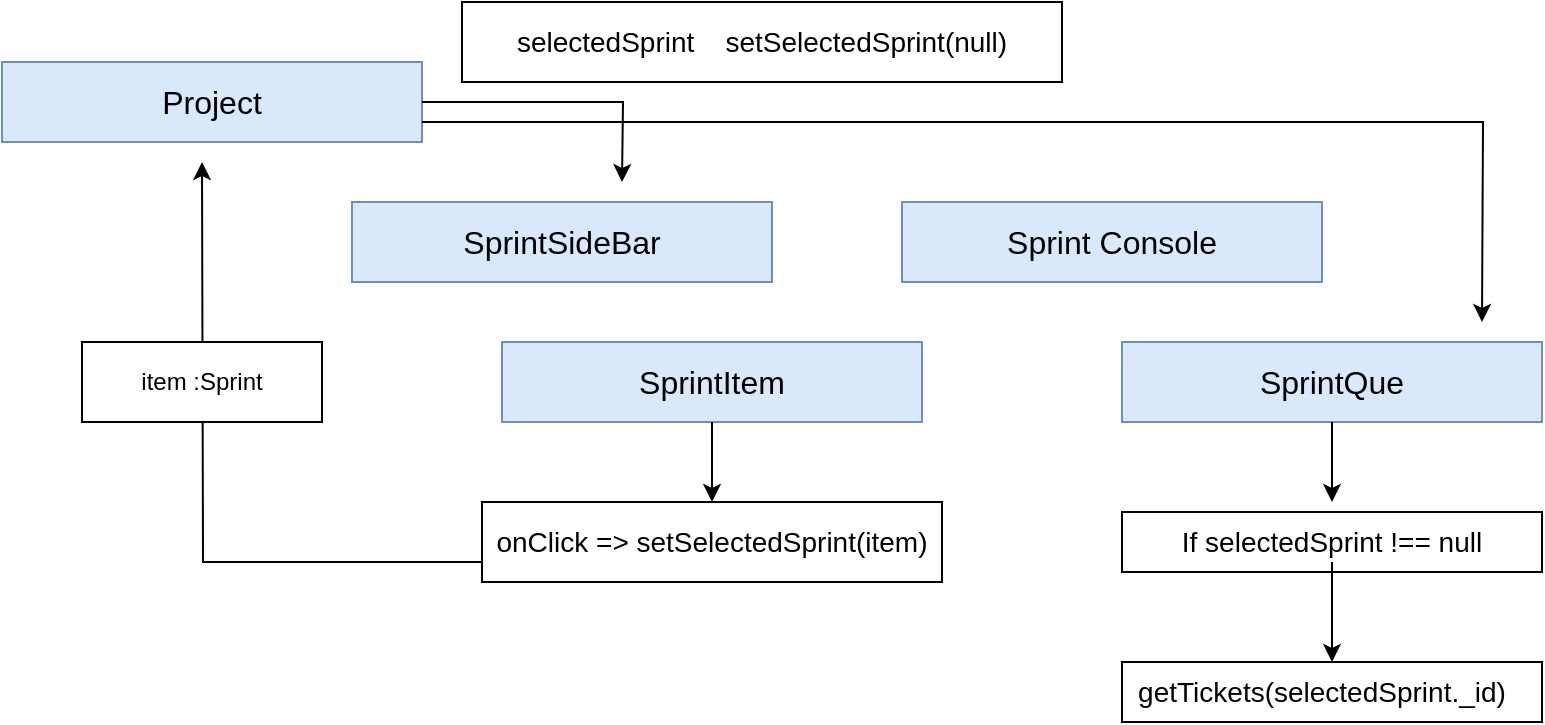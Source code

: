 <mxfile version="13.0.4" type="device"><diagram id="4hT1eYKd9SZDNje_jVkY" name="Page-1"><mxGraphModel dx="945" dy="591" grid="1" gridSize="10" guides="1" tooltips="1" connect="1" arrows="1" fold="1" page="1" pageScale="1" pageWidth="850" pageHeight="1100" math="0" shadow="0"><root><mxCell id="0"/><mxCell id="1" parent="0"/><mxCell id="-RfapZhxGZVQU_KR8NXv-3" value="" style="group" vertex="1" connectable="0" parent="1"><mxGeometry x="40" y="40" width="210" height="40" as="geometry"/></mxCell><mxCell id="-RfapZhxGZVQU_KR8NXv-1" value="" style="rounded=0;whiteSpace=wrap;html=1;fillColor=#dae8fc;strokeColor=#6c8ebf;" vertex="1" parent="-RfapZhxGZVQU_KR8NXv-3"><mxGeometry width="210" height="40" as="geometry"/></mxCell><mxCell id="-RfapZhxGZVQU_KR8NXv-2" value="&lt;font style=&quot;font-size: 16px&quot;&gt;Project&lt;/font&gt;" style="text;html=1;align=center;verticalAlign=middle;whiteSpace=wrap;rounded=0;" vertex="1" parent="-RfapZhxGZVQU_KR8NXv-3"><mxGeometry x="10" y="10" width="190" height="20" as="geometry"/></mxCell><mxCell id="-RfapZhxGZVQU_KR8NXv-5" value="" style="group" vertex="1" connectable="0" parent="1"><mxGeometry x="490" y="110" width="210" height="40" as="geometry"/></mxCell><mxCell id="-RfapZhxGZVQU_KR8NXv-6" value="" style="rounded=0;whiteSpace=wrap;html=1;fillColor=#dae8fc;strokeColor=#6c8ebf;" vertex="1" parent="-RfapZhxGZVQU_KR8NXv-5"><mxGeometry width="210" height="40" as="geometry"/></mxCell><mxCell id="-RfapZhxGZVQU_KR8NXv-7" value="&lt;font style=&quot;font-size: 16px&quot;&gt;Sprint Console&lt;/font&gt;" style="text;html=1;align=center;verticalAlign=middle;whiteSpace=wrap;rounded=0;" vertex="1" parent="-RfapZhxGZVQU_KR8NXv-5"><mxGeometry x="10" y="10" width="190" height="20" as="geometry"/></mxCell><mxCell id="-RfapZhxGZVQU_KR8NXv-8" value="" style="group" vertex="1" connectable="0" parent="1"><mxGeometry x="215" y="110" width="210" height="40" as="geometry"/></mxCell><mxCell id="-RfapZhxGZVQU_KR8NXv-9" value="" style="rounded=0;whiteSpace=wrap;html=1;fillColor=#dae8fc;strokeColor=#6c8ebf;" vertex="1" parent="-RfapZhxGZVQU_KR8NXv-8"><mxGeometry width="210" height="40" as="geometry"/></mxCell><mxCell id="-RfapZhxGZVQU_KR8NXv-10" value="&lt;font style=&quot;font-size: 16px&quot;&gt;SprintSideBar&lt;/font&gt;" style="text;html=1;align=center;verticalAlign=middle;whiteSpace=wrap;rounded=0;" vertex="1" parent="-RfapZhxGZVQU_KR8NXv-8"><mxGeometry x="10" y="10" width="190" height="20" as="geometry"/></mxCell><mxCell id="-RfapZhxGZVQU_KR8NXv-11" value="" style="group" vertex="1" connectable="0" parent="1"><mxGeometry x="600" y="180" width="210" height="40" as="geometry"/></mxCell><mxCell id="-RfapZhxGZVQU_KR8NXv-12" value="" style="rounded=0;whiteSpace=wrap;html=1;fillColor=#dae8fc;strokeColor=#6c8ebf;" vertex="1" parent="-RfapZhxGZVQU_KR8NXv-11"><mxGeometry width="210" height="40" as="geometry"/></mxCell><mxCell id="-RfapZhxGZVQU_KR8NXv-13" value="&lt;font style=&quot;font-size: 16px&quot;&gt;SprintQue&lt;/font&gt;" style="text;html=1;align=center;verticalAlign=middle;whiteSpace=wrap;rounded=0;" vertex="1" parent="-RfapZhxGZVQU_KR8NXv-11"><mxGeometry x="10" y="10" width="190" height="20" as="geometry"/></mxCell><mxCell id="-RfapZhxGZVQU_KR8NXv-14" value="" style="group" vertex="1" connectable="0" parent="1"><mxGeometry x="290" y="180" width="210" height="40" as="geometry"/></mxCell><mxCell id="-RfapZhxGZVQU_KR8NXv-15" value="" style="rounded=0;whiteSpace=wrap;html=1;fillColor=#dae8fc;strokeColor=#6c8ebf;" vertex="1" parent="-RfapZhxGZVQU_KR8NXv-14"><mxGeometry width="210" height="40" as="geometry"/></mxCell><mxCell id="-RfapZhxGZVQU_KR8NXv-16" value="&lt;font style=&quot;font-size: 16px&quot;&gt;SprintItem&lt;/font&gt;" style="text;html=1;align=center;verticalAlign=middle;whiteSpace=wrap;rounded=0;" vertex="1" parent="-RfapZhxGZVQU_KR8NXv-14"><mxGeometry x="10" y="10" width="190" height="20" as="geometry"/></mxCell><mxCell id="-RfapZhxGZVQU_KR8NXv-28" style="edgeStyle=orthogonalEdgeStyle;rounded=0;orthogonalLoop=1;jettySize=auto;html=1;exitX=0;exitY=0.75;exitDx=0;exitDy=0;" edge="1" parent="1" source="-RfapZhxGZVQU_KR8NXv-19"><mxGeometry relative="1" as="geometry"><mxPoint x="140" y="90" as="targetPoint"/></mxGeometry></mxCell><mxCell id="-RfapZhxGZVQU_KR8NXv-19" value="" style="rounded=0;whiteSpace=wrap;html=1;container=1;" vertex="1" parent="1"><mxGeometry x="280" y="260" width="230" height="40" as="geometry"/></mxCell><mxCell id="-RfapZhxGZVQU_KR8NXv-25" value="&lt;font style=&quot;font-size: 14px&quot;&gt;onClick =&amp;gt; setSelectedSprint(item)&lt;/font&gt;" style="text;html=1;strokeColor=none;fillColor=none;align=center;verticalAlign=middle;whiteSpace=wrap;rounded=0;" vertex="1" parent="-RfapZhxGZVQU_KR8NXv-19"><mxGeometry y="10" width="230" height="20" as="geometry"/></mxCell><mxCell id="-RfapZhxGZVQU_KR8NXv-26" style="edgeStyle=orthogonalEdgeStyle;rounded=0;orthogonalLoop=1;jettySize=auto;html=1;exitX=0.5;exitY=1;exitDx=0;exitDy=0;entryX=0.5;entryY=0;entryDx=0;entryDy=0;" edge="1" parent="1" source="-RfapZhxGZVQU_KR8NXv-15" target="-RfapZhxGZVQU_KR8NXv-19"><mxGeometry relative="1" as="geometry"/></mxCell><mxCell id="-RfapZhxGZVQU_KR8NXv-31" value="" style="rounded=0;whiteSpace=wrap;html=1;" vertex="1" parent="1"><mxGeometry x="80" y="180" width="120" height="40" as="geometry"/></mxCell><mxCell id="-RfapZhxGZVQU_KR8NXv-32" value="item :Sprint" style="text;html=1;strokeColor=none;fillColor=none;align=center;verticalAlign=middle;whiteSpace=wrap;rounded=0;" vertex="1" parent="1"><mxGeometry x="90" y="190" width="100" height="20" as="geometry"/></mxCell><mxCell id="-RfapZhxGZVQU_KR8NXv-34" style="edgeStyle=orthogonalEdgeStyle;rounded=0;orthogonalLoop=1;jettySize=auto;html=1;exitX=1;exitY=0.5;exitDx=0;exitDy=0;" edge="1" parent="1" source="-RfapZhxGZVQU_KR8NXv-1"><mxGeometry relative="1" as="geometry"><mxPoint x="350" y="100" as="targetPoint"/></mxGeometry></mxCell><mxCell id="-RfapZhxGZVQU_KR8NXv-40" value="" style="group" vertex="1" connectable="0" parent="1"><mxGeometry x="270" y="10" width="300" height="40" as="geometry"/></mxCell><mxCell id="-RfapZhxGZVQU_KR8NXv-36" value="" style="rounded=0;whiteSpace=wrap;html=1;container=1;" vertex="1" parent="-RfapZhxGZVQU_KR8NXv-40"><mxGeometry width="300" height="40" as="geometry"/></mxCell><mxCell id="-RfapZhxGZVQU_KR8NXv-37" value="&lt;font style=&quot;font-size: 14px&quot;&gt;selectedSprint&amp;nbsp; &amp;nbsp; setSelectedSprint(null)&lt;/font&gt;" style="text;html=1;strokeColor=none;fillColor=none;align=center;verticalAlign=middle;whiteSpace=wrap;rounded=0;" vertex="1" parent="-RfapZhxGZVQU_KR8NXv-36"><mxGeometry y="10" width="300" height="20" as="geometry"/></mxCell><mxCell id="-RfapZhxGZVQU_KR8NXv-42" style="edgeStyle=orthogonalEdgeStyle;rounded=0;orthogonalLoop=1;jettySize=auto;html=1;exitX=1;exitY=0.75;exitDx=0;exitDy=0;" edge="1" parent="1" source="-RfapZhxGZVQU_KR8NXv-1"><mxGeometry relative="1" as="geometry"><mxPoint x="780" y="170" as="targetPoint"/></mxGeometry></mxCell><mxCell id="-RfapZhxGZVQU_KR8NXv-49" value="" style="group" vertex="1" connectable="0" parent="1"><mxGeometry x="600" y="340" width="210" height="30" as="geometry"/></mxCell><mxCell id="-RfapZhxGZVQU_KR8NXv-47" value="" style="rounded=0;whiteSpace=wrap;html=1;" vertex="1" parent="-RfapZhxGZVQU_KR8NXv-49"><mxGeometry width="210" height="30" as="geometry"/></mxCell><mxCell id="-RfapZhxGZVQU_KR8NXv-48" value="&lt;span style=&quot;font-size: 14px&quot;&gt;getTickets(selectedSprint._id)&lt;/span&gt;" style="text;html=1;strokeColor=none;fillColor=none;align=center;verticalAlign=middle;whiteSpace=wrap;rounded=0;" vertex="1" parent="-RfapZhxGZVQU_KR8NXv-49"><mxGeometry y="5" width="200" height="20" as="geometry"/></mxCell><mxCell id="-RfapZhxGZVQU_KR8NXv-50" value="" style="group" vertex="1" connectable="0" parent="1"><mxGeometry x="600" y="265" width="210" height="30" as="geometry"/></mxCell><mxCell id="-RfapZhxGZVQU_KR8NXv-41" value="" style="rounded=0;whiteSpace=wrap;html=1;" vertex="1" parent="-RfapZhxGZVQU_KR8NXv-50"><mxGeometry width="210" height="30" as="geometry"/></mxCell><mxCell id="-RfapZhxGZVQU_KR8NXv-43" value="&lt;font style=&quot;font-size: 14px&quot;&gt;If selectedSprint !== null&lt;/font&gt;" style="text;html=1;strokeColor=none;fillColor=none;align=center;verticalAlign=middle;whiteSpace=wrap;rounded=0;" vertex="1" parent="-RfapZhxGZVQU_KR8NXv-50"><mxGeometry x="5" y="5" width="200" height="20" as="geometry"/></mxCell><mxCell id="-RfapZhxGZVQU_KR8NXv-52" style="edgeStyle=orthogonalEdgeStyle;rounded=0;orthogonalLoop=1;jettySize=auto;html=1;" edge="1" parent="1" source="-RfapZhxGZVQU_KR8NXv-12"><mxGeometry relative="1" as="geometry"><mxPoint x="705" y="260" as="targetPoint"/></mxGeometry></mxCell><mxCell id="-RfapZhxGZVQU_KR8NXv-53" style="edgeStyle=orthogonalEdgeStyle;rounded=0;orthogonalLoop=1;jettySize=auto;html=1;entryX=0.5;entryY=0;entryDx=0;entryDy=0;" edge="1" parent="1" source="-RfapZhxGZVQU_KR8NXv-43" target="-RfapZhxGZVQU_KR8NXv-47"><mxGeometry relative="1" as="geometry"/></mxCell></root></mxGraphModel></diagram></mxfile>